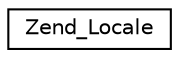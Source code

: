 digraph G
{
  edge [fontname="Helvetica",fontsize="10",labelfontname="Helvetica",labelfontsize="10"];
  node [fontname="Helvetica",fontsize="10",shape=record];
  rankdir="LR";
  Node1 [label="Zend_Locale",height=0.2,width=0.4,color="black", fillcolor="white", style="filled",URL="$class_zend___locale.html"];
}

